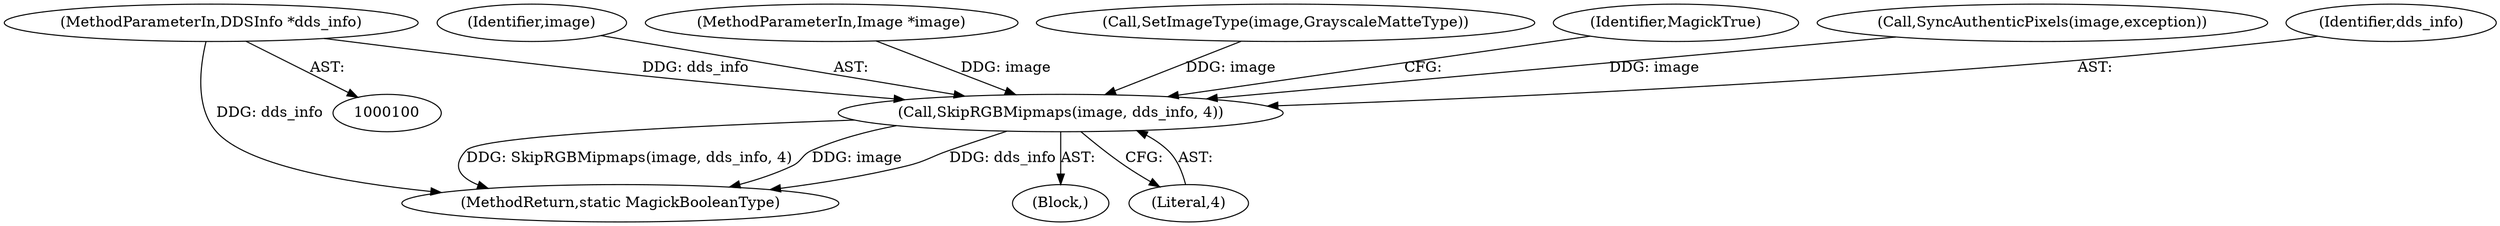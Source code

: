 digraph "0_ImageMagick_d7325bac173492b358417a0ad49fabad44447d52_4@pointer" {
"1000102" [label="(MethodParameterIn,DDSInfo *dds_info)"];
"1000418" [label="(Call,SkipRGBMipmaps(image, dds_info, 4))"];
"1000424" [label="(MethodReturn,static MagickBooleanType)"];
"1000419" [label="(Identifier,image)"];
"1000101" [label="(MethodParameterIn,Image *image)"];
"1000150" [label="(Call,SetImageType(image,GrayscaleMatteType))"];
"1000104" [label="(Block,)"];
"1000421" [label="(Literal,4)"];
"1000423" [label="(Identifier,MagickTrue)"];
"1000102" [label="(MethodParameterIn,DDSInfo *dds_info)"];
"1000412" [label="(Call,SyncAuthenticPixels(image,exception))"];
"1000418" [label="(Call,SkipRGBMipmaps(image, dds_info, 4))"];
"1000420" [label="(Identifier,dds_info)"];
"1000102" -> "1000100"  [label="AST: "];
"1000102" -> "1000424"  [label="DDG: dds_info"];
"1000102" -> "1000418"  [label="DDG: dds_info"];
"1000418" -> "1000104"  [label="AST: "];
"1000418" -> "1000421"  [label="CFG: "];
"1000419" -> "1000418"  [label="AST: "];
"1000420" -> "1000418"  [label="AST: "];
"1000421" -> "1000418"  [label="AST: "];
"1000423" -> "1000418"  [label="CFG: "];
"1000418" -> "1000424"  [label="DDG: dds_info"];
"1000418" -> "1000424"  [label="DDG: SkipRGBMipmaps(image, dds_info, 4)"];
"1000418" -> "1000424"  [label="DDG: image"];
"1000150" -> "1000418"  [label="DDG: image"];
"1000412" -> "1000418"  [label="DDG: image"];
"1000101" -> "1000418"  [label="DDG: image"];
}

